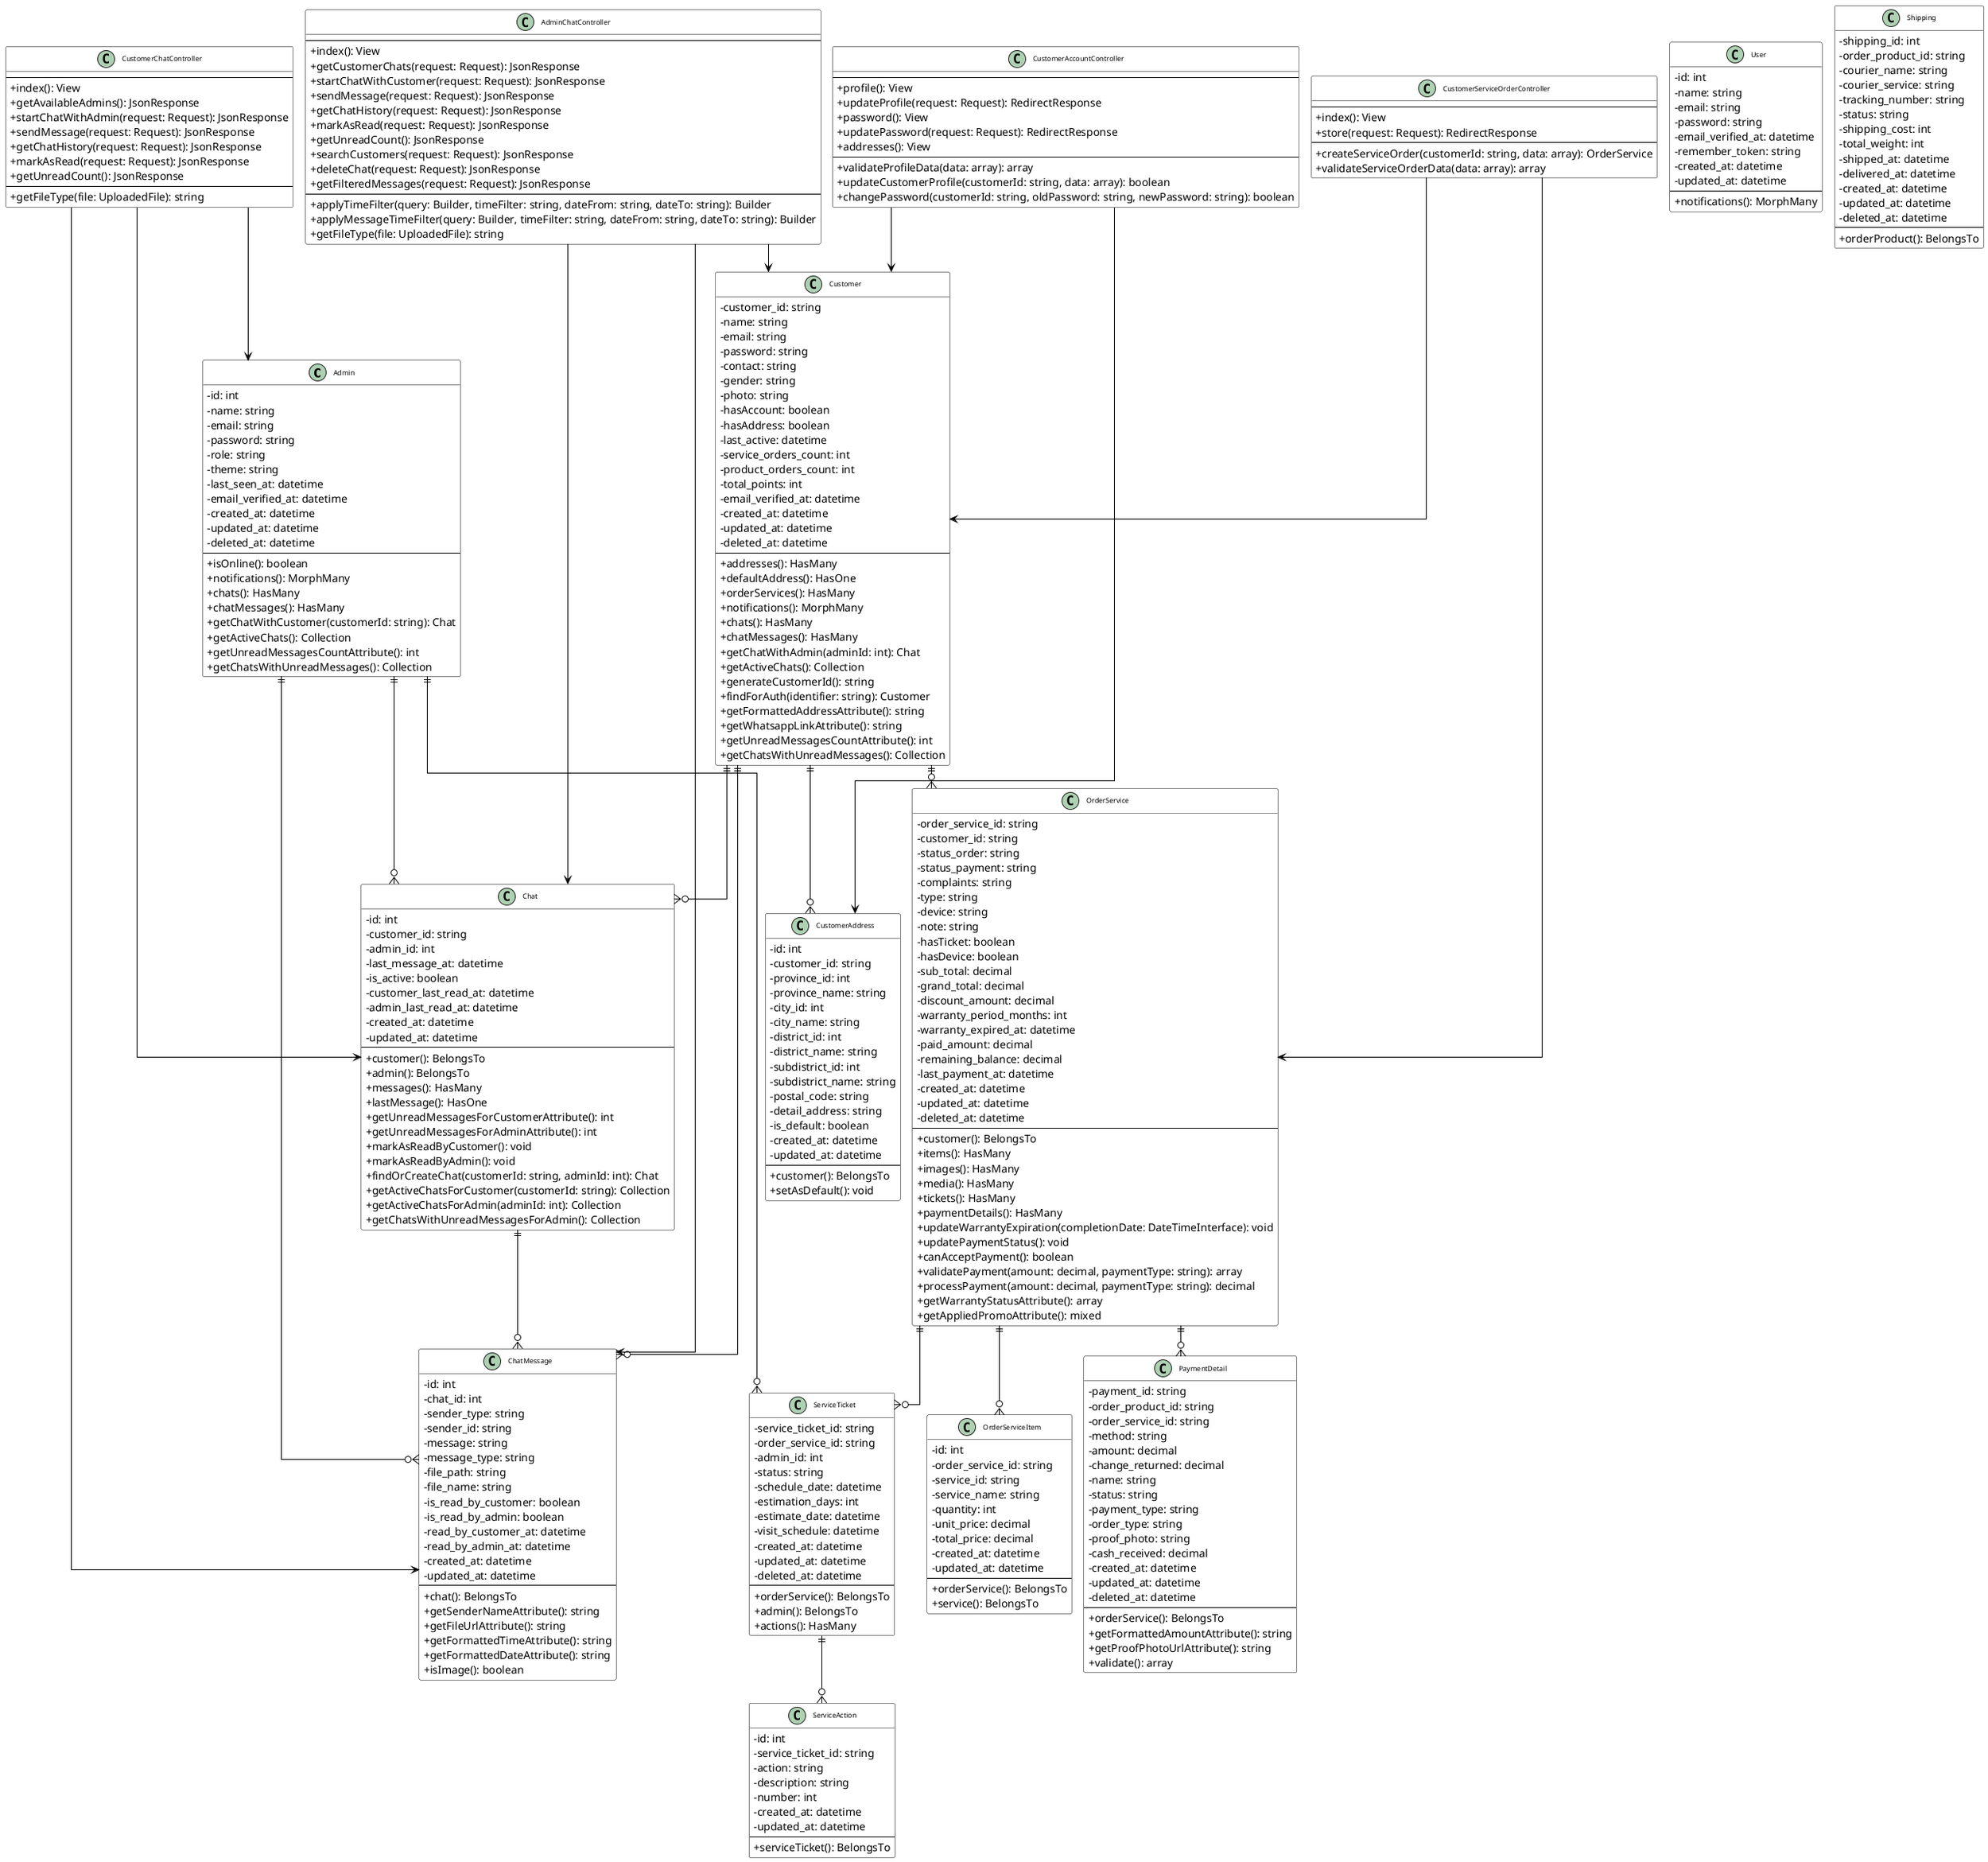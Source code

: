 @startuml Admin Chat, Customer Service & Profile Management - Iteration 4

skinparam linetype ortho
skinparam classAttributeIconSize 0
skinparam classFontSize 9
skinparam nodesep 15
skinparam ranksep 30
skinparam class {
    BackgroundColor White
    BorderColor Black
    ArrowColor Black
}

' ===== USER MANAGEMENT =====

class Admin {
    - id: int
    - name: string
    - email: string
    - password: string
    - role: string
    - theme: string
    - last_seen_at: datetime
    - email_verified_at: datetime
    - created_at: datetime
    - updated_at: datetime
    - deleted_at: datetime
    --
    + isOnline(): boolean
    + notifications(): MorphMany
    + chats(): HasMany
    + chatMessages(): HasMany
    + getChatWithCustomer(customerId: string): Chat
    + getActiveChats(): Collection
    + getUnreadMessagesCountAttribute(): int
    + getChatsWithUnreadMessages(): Collection
}

class User {
    - id: int
    - name: string
    - email: string
    - password: string
    - email_verified_at: datetime
    - remember_token: string
    - created_at: datetime
    - updated_at: datetime
    --
    + notifications(): MorphMany
}

class Customer {
    - customer_id: string
    - name: string
    - email: string
    - password: string
    - contact: string
    - gender: string
    - photo: string
    - hasAccount: boolean
    - hasAddress: boolean
    - last_active: datetime
    - service_orders_count: int
    - product_orders_count: int
    - total_points: int
    - email_verified_at: datetime
    - created_at: datetime
    - updated_at: datetime
    - deleted_at: datetime
    --
    + addresses(): HasMany
    + defaultAddress(): HasOne
    + orderServices(): HasMany
    + notifications(): MorphMany
    + chats(): HasMany
    + chatMessages(): HasMany
    + getChatWithAdmin(adminId: int): Chat
    + getActiveChats(): Collection
    + generateCustomerId(): string
    + findForAuth(identifier: string): Customer
    + getFormattedAddressAttribute(): string
    + getWhatsappLinkAttribute(): string
    + getUnreadMessagesCountAttribute(): int
    + getChatsWithUnreadMessages(): Collection
}

class CustomerAddress {
    - id: int
    - customer_id: string
    - province_id: int
    - province_name: string
    - city_id: int
    - city_name: string
    - district_id: int
    - district_name: string
    - subdistrict_id: int
    - subdistrict_name: string
    - postal_code: string
    - detail_address: string
    - is_default: boolean
    - created_at: datetime
    - updated_at: datetime
    --
    + customer(): BelongsTo
    + setAsDefault(): void
}

' ===== CHAT SYSTEM =====

class Chat {
    - id: int
    - customer_id: string
    - admin_id: int
    - last_message_at: datetime
    - is_active: boolean
    - customer_last_read_at: datetime
    - admin_last_read_at: datetime
    - created_at: datetime
    - updated_at: datetime
    --
    + customer(): BelongsTo
    + admin(): BelongsTo
    + messages(): HasMany
    + lastMessage(): HasOne
    + getUnreadMessagesForCustomerAttribute(): int
    + getUnreadMessagesForAdminAttribute(): int
    + markAsReadByCustomer(): void
    + markAsReadByAdmin(): void
    + findOrCreateChat(customerId: string, adminId: int): Chat
    + getActiveChatsForCustomer(customerId: string): Collection
    + getActiveChatsForAdmin(adminId: int): Collection
    + getChatsWithUnreadMessagesForAdmin(): Collection
}

class ChatMessage {
    - id: int
    - chat_id: int
    - sender_type: string
    - sender_id: string
    - message: string
    - message_type: string
    - file_path: string
    - file_name: string
    - is_read_by_customer: boolean
    - is_read_by_admin: boolean
    - read_by_customer_at: datetime
    - read_by_admin_at: datetime
    - created_at: datetime
    - updated_at: datetime
    --
    + chat(): BelongsTo
    + getSenderNameAttribute(): string
    + getFileUrlAttribute(): string
    + getFormattedTimeAttribute(): string
    + getFormattedDateAttribute(): string
    + isImage(): boolean
}

' ===== SERVICE MANAGEMENT =====

class OrderService {
    - order_service_id: string
    - customer_id: string
    - status_order: string
    - status_payment: string
    - complaints: string
    - type: string
    - device: string
    - note: string
    - hasTicket: boolean
    - hasDevice: boolean
    - sub_total: decimal
    - grand_total: decimal
    - discount_amount: decimal
    - warranty_period_months: int
    - warranty_expired_at: datetime
    - paid_amount: decimal
    - remaining_balance: decimal
    - last_payment_at: datetime
    - created_at: datetime
    - updated_at: datetime
    - deleted_at: datetime
    --
    + customer(): BelongsTo
    + items(): HasMany
    + images(): HasMany
    + media(): HasMany
    + tickets(): HasMany
    + paymentDetails(): HasMany
    + updateWarrantyExpiration(completionDate: DateTimeInterface): void
    + updatePaymentStatus(): void
    + canAcceptPayment(): boolean
    + validatePayment(amount: decimal, paymentType: string): array
    + processPayment(amount: decimal, paymentType: string): decimal
    + getWarrantyStatusAttribute(): array
    + getAppliedPromoAttribute(): mixed
}

class OrderServiceItem {
    - id: int
    - order_service_id: string
    - service_id: string
    - service_name: string
    - quantity: int
    - unit_price: decimal
    - total_price: decimal
    - created_at: datetime
    - updated_at: datetime
    --
    + orderService(): BelongsTo
    + service(): BelongsTo
}

class ServiceTicket {
    - service_ticket_id: string
    - order_service_id: string
    - admin_id: int
    - status: string
    - schedule_date: datetime
    - estimation_days: int
    - estimate_date: datetime
    - visit_schedule: datetime
    - created_at: datetime
    - updated_at: datetime
    - deleted_at: datetime
    --
    + orderService(): BelongsTo
    + admin(): BelongsTo
    + actions(): HasMany
}

class ServiceAction {
    - id: int
    - service_ticket_id: string
    - action: string
    - description: string
    - number: int
    - created_at: datetime
    - updated_at: datetime
    --
    + serviceTicket(): BelongsTo
}

' ===== PAYMENT & SHIPPING =====

class PaymentDetail {
    - payment_id: string
    - order_product_id: string
    - order_service_id: string
    - method: string
    - amount: decimal
    - change_returned: decimal
    - name: string
    - status: string
    - payment_type: string
    - order_type: string
    - proof_photo: string
    - cash_received: decimal
    - created_at: datetime
    - updated_at: datetime
    - deleted_at: datetime
    --
    + orderService(): BelongsTo
    + getFormattedAmountAttribute(): string
    + getProofPhotoUrlAttribute(): string
    + validate(): array
}

class Shipping {
    - shipping_id: int
    - order_product_id: string
    - courier_name: string
    - courier_service: string
    - tracking_number: string
    - status: string
    - shipping_cost: int
    - total_weight: int
    - shipped_at: datetime
    - delivered_at: datetime
    - created_at: datetime
    - updated_at: datetime
    - deleted_at: datetime
    --
    + orderProduct(): BelongsTo
}

' ===== CUSTOMER CONTROLLERS =====

class CustomerChatController {
    --
    + index(): View
    + getAvailableAdmins(): JsonResponse
    + startChatWithAdmin(request: Request): JsonResponse
    + sendMessage(request: Request): JsonResponse
    + getChatHistory(request: Request): JsonResponse
    + markAsRead(request: Request): JsonResponse
    + getUnreadCount(): JsonResponse
    --
    + getFileType(file: UploadedFile): string
}

class AdminChatController {
    --
    + index(): View
    + getCustomerChats(request: Request): JsonResponse
    + startChatWithCustomer(request: Request): JsonResponse
    + sendMessage(request: Request): JsonResponse
    + getChatHistory(request: Request): JsonResponse
    + markAsRead(request: Request): JsonResponse
    + getUnreadCount(): JsonResponse
    + searchCustomers(request: Request): JsonResponse
    + deleteChat(request: Request): JsonResponse
    + getFilteredMessages(request: Request): JsonResponse
    --
    + applyTimeFilter(query: Builder, timeFilter: string, dateFrom: string, dateTo: string): Builder
    + applyMessageTimeFilter(query: Builder, timeFilter: string, dateFrom: string, dateTo: string): Builder
    + getFileType(file: UploadedFile): string
}

class CustomerAccountController {
    --
    + profile(): View
    + updateProfile(request: Request): RedirectResponse
    + password(): View
    + updatePassword(request: Request): RedirectResponse
    + addresses(): View
    --
    + validateProfileData(data: array): array
    + updateCustomerProfile(customerId: string, data: array): boolean
    + changePassword(customerId: string, oldPassword: string, newPassword: string): boolean
}

class CustomerServiceOrderController {
    --
    + index(): View
    + store(request: Request): RedirectResponse
    --
    + createServiceOrder(customerId: string, data: array): OrderService
    + validateServiceOrderData(data: array): array
}

' ===== RELATIONSHIPS =====

' User Management Relationships
Customer ||--o{ CustomerAddress
Customer ||--o{ OrderService

' Chat System Relationships
Admin ||--o{ Chat
Customer ||--o{ Chat
Chat ||--o{ ChatMessage
Admin ||--o{ ChatMessage
Customer ||--o{ ChatMessage

' Service Management Relationships
OrderService ||--o{ OrderServiceItem
OrderService ||--o{ ServiceTicket
OrderService ||--o{ PaymentDetail
ServiceTicket ||--o{ ServiceAction
Admin ||--o{ ServiceTicket

' Controller to Model Relationships
CustomerChatController --> Chat
CustomerChatController --> ChatMessage
CustomerChatController --> Admin
AdminChatController --> Chat
AdminChatController --> ChatMessage
AdminChatController --> Customer
CustomerAccountController --> Customer
CustomerAccountController --> CustomerAddress
CustomerServiceOrderController --> OrderService
CustomerServiceOrderController --> Customer

@enduml
